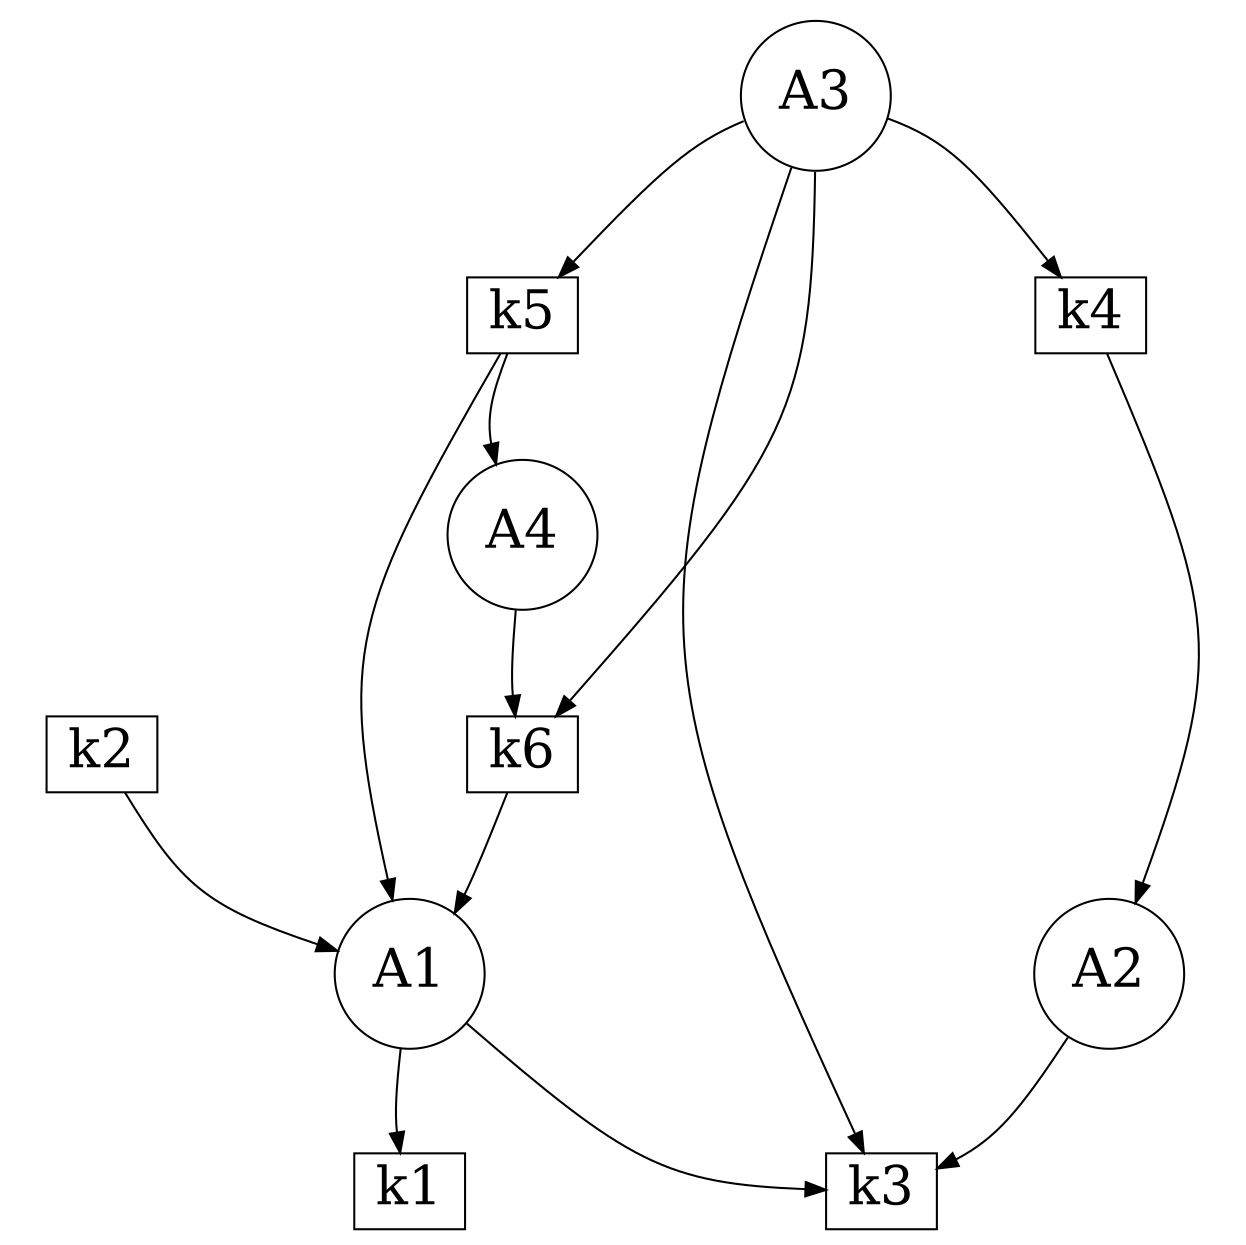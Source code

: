 strict digraph G {
remincross="true";
ratio="fill";
splines="curved";
overlap="true";
size="8.3,8.3";
A3 [shape="circle", fontsize=26, bipartite=0, pos="160.0,40.0!"];
A2 [shape="circle", fontsize=26, bipartite=0, pos="160.0,100.0!"];
A1 [shape="circle", fontsize=26, bipartite=0, pos="88.0,100.0!"];
A4 [shape="circle", fontsize=26, bipartite=0, pos="88.0,60.0!"];
k6 [shape="box", fontsize=26, bipartite=1, pos="60.0,40.0!"];
k5 [shape="box", fontsize=26, bipartite=1, pos="112.0,76.0!"];
k4 [shape="box", fontsize=26, bipartite=1, pos="160.0,80.0!"];
k3 [shape="box", fontsize=26, bipartite=1, pos="120.0,100.0!"];
k2 [shape="box", fontsize=26, bipartite=1, pos="60.0,100.0!"];
k1 [shape="box", fontsize=26, bipartite=1, pos="88.0,120.0!"];
k6 -> A3;
k4 -> A2;
A2 -> k3;
k6 -> A1;
k3 -> A3;
A1 -> k5;
k5 -> A4;
A3 -> k4;
k2 -> A1;
A1 -> k3;
A4 -> k6;
A1 -> k1;
A3 -> k5;
}
